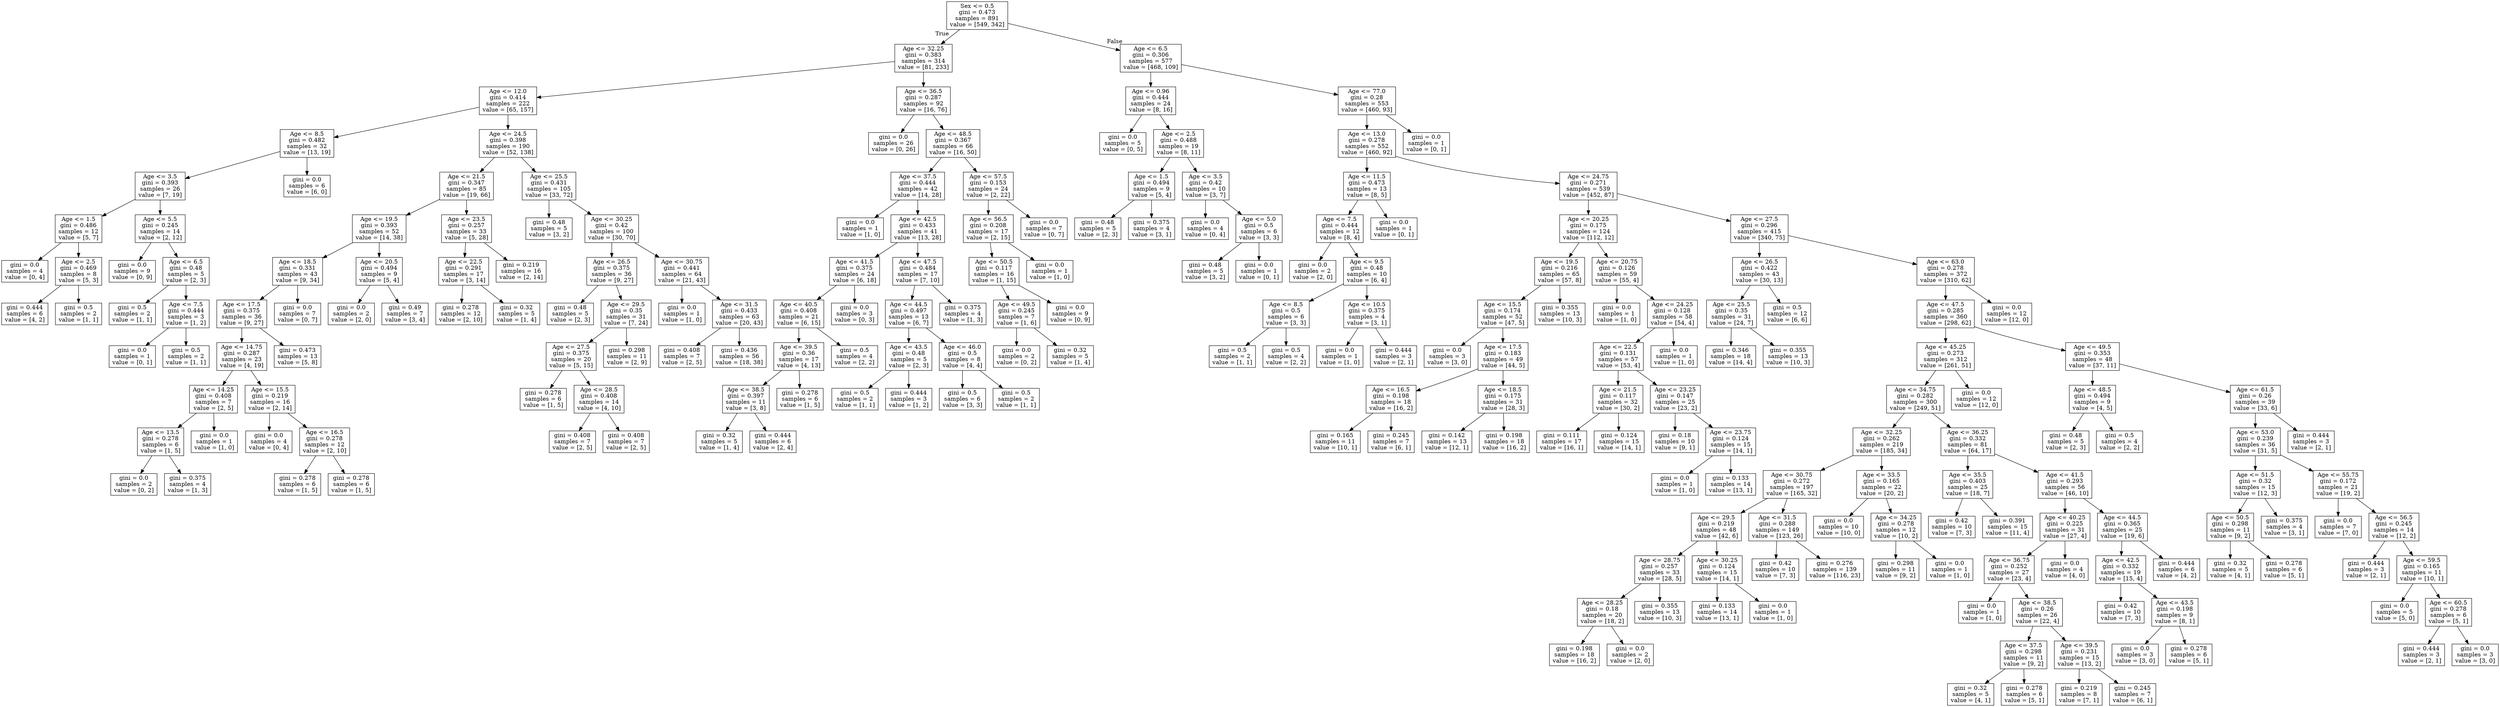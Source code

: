digraph Tree {
node [shape=box] ;
0 [label="Sex <= 0.5\ngini = 0.473\nsamples = 891\nvalue = [549, 342]"] ;
1 [label="Age <= 32.25\ngini = 0.383\nsamples = 314\nvalue = [81, 233]"] ;
0 -> 1 [labeldistance=2.5, labelangle=45, headlabel="True"] ;
2 [label="Age <= 12.0\ngini = 0.414\nsamples = 222\nvalue = [65, 157]"] ;
1 -> 2 ;
3 [label="Age <= 8.5\ngini = 0.482\nsamples = 32\nvalue = [13, 19]"] ;
2 -> 3 ;
4 [label="Age <= 3.5\ngini = 0.393\nsamples = 26\nvalue = [7, 19]"] ;
3 -> 4 ;
5 [label="Age <= 1.5\ngini = 0.486\nsamples = 12\nvalue = [5, 7]"] ;
4 -> 5 ;
6 [label="gini = 0.0\nsamples = 4\nvalue = [0, 4]"] ;
5 -> 6 ;
7 [label="Age <= 2.5\ngini = 0.469\nsamples = 8\nvalue = [5, 3]"] ;
5 -> 7 ;
8 [label="gini = 0.444\nsamples = 6\nvalue = [4, 2]"] ;
7 -> 8 ;
9 [label="gini = 0.5\nsamples = 2\nvalue = [1, 1]"] ;
7 -> 9 ;
10 [label="Age <= 5.5\ngini = 0.245\nsamples = 14\nvalue = [2, 12]"] ;
4 -> 10 ;
11 [label="gini = 0.0\nsamples = 9\nvalue = [0, 9]"] ;
10 -> 11 ;
12 [label="Age <= 6.5\ngini = 0.48\nsamples = 5\nvalue = [2, 3]"] ;
10 -> 12 ;
13 [label="gini = 0.5\nsamples = 2\nvalue = [1, 1]"] ;
12 -> 13 ;
14 [label="Age <= 7.5\ngini = 0.444\nsamples = 3\nvalue = [1, 2]"] ;
12 -> 14 ;
15 [label="gini = 0.0\nsamples = 1\nvalue = [0, 1]"] ;
14 -> 15 ;
16 [label="gini = 0.5\nsamples = 2\nvalue = [1, 1]"] ;
14 -> 16 ;
17 [label="gini = 0.0\nsamples = 6\nvalue = [6, 0]"] ;
3 -> 17 ;
18 [label="Age <= 24.5\ngini = 0.398\nsamples = 190\nvalue = [52, 138]"] ;
2 -> 18 ;
19 [label="Age <= 21.5\ngini = 0.347\nsamples = 85\nvalue = [19, 66]"] ;
18 -> 19 ;
20 [label="Age <= 19.5\ngini = 0.393\nsamples = 52\nvalue = [14, 38]"] ;
19 -> 20 ;
21 [label="Age <= 18.5\ngini = 0.331\nsamples = 43\nvalue = [9, 34]"] ;
20 -> 21 ;
22 [label="Age <= 17.5\ngini = 0.375\nsamples = 36\nvalue = [9, 27]"] ;
21 -> 22 ;
23 [label="Age <= 14.75\ngini = 0.287\nsamples = 23\nvalue = [4, 19]"] ;
22 -> 23 ;
24 [label="Age <= 14.25\ngini = 0.408\nsamples = 7\nvalue = [2, 5]"] ;
23 -> 24 ;
25 [label="Age <= 13.5\ngini = 0.278\nsamples = 6\nvalue = [1, 5]"] ;
24 -> 25 ;
26 [label="gini = 0.0\nsamples = 2\nvalue = [0, 2]"] ;
25 -> 26 ;
27 [label="gini = 0.375\nsamples = 4\nvalue = [1, 3]"] ;
25 -> 27 ;
28 [label="gini = 0.0\nsamples = 1\nvalue = [1, 0]"] ;
24 -> 28 ;
29 [label="Age <= 15.5\ngini = 0.219\nsamples = 16\nvalue = [2, 14]"] ;
23 -> 29 ;
30 [label="gini = 0.0\nsamples = 4\nvalue = [0, 4]"] ;
29 -> 30 ;
31 [label="Age <= 16.5\ngini = 0.278\nsamples = 12\nvalue = [2, 10]"] ;
29 -> 31 ;
32 [label="gini = 0.278\nsamples = 6\nvalue = [1, 5]"] ;
31 -> 32 ;
33 [label="gini = 0.278\nsamples = 6\nvalue = [1, 5]"] ;
31 -> 33 ;
34 [label="gini = 0.473\nsamples = 13\nvalue = [5, 8]"] ;
22 -> 34 ;
35 [label="gini = 0.0\nsamples = 7\nvalue = [0, 7]"] ;
21 -> 35 ;
36 [label="Age <= 20.5\ngini = 0.494\nsamples = 9\nvalue = [5, 4]"] ;
20 -> 36 ;
37 [label="gini = 0.0\nsamples = 2\nvalue = [2, 0]"] ;
36 -> 37 ;
38 [label="gini = 0.49\nsamples = 7\nvalue = [3, 4]"] ;
36 -> 38 ;
39 [label="Age <= 23.5\ngini = 0.257\nsamples = 33\nvalue = [5, 28]"] ;
19 -> 39 ;
40 [label="Age <= 22.5\ngini = 0.291\nsamples = 17\nvalue = [3, 14]"] ;
39 -> 40 ;
41 [label="gini = 0.278\nsamples = 12\nvalue = [2, 10]"] ;
40 -> 41 ;
42 [label="gini = 0.32\nsamples = 5\nvalue = [1, 4]"] ;
40 -> 42 ;
43 [label="gini = 0.219\nsamples = 16\nvalue = [2, 14]"] ;
39 -> 43 ;
44 [label="Age <= 25.5\ngini = 0.431\nsamples = 105\nvalue = [33, 72]"] ;
18 -> 44 ;
45 [label="gini = 0.48\nsamples = 5\nvalue = [3, 2]"] ;
44 -> 45 ;
46 [label="Age <= 30.25\ngini = 0.42\nsamples = 100\nvalue = [30, 70]"] ;
44 -> 46 ;
47 [label="Age <= 26.5\ngini = 0.375\nsamples = 36\nvalue = [9, 27]"] ;
46 -> 47 ;
48 [label="gini = 0.48\nsamples = 5\nvalue = [2, 3]"] ;
47 -> 48 ;
49 [label="Age <= 29.5\ngini = 0.35\nsamples = 31\nvalue = [7, 24]"] ;
47 -> 49 ;
50 [label="Age <= 27.5\ngini = 0.375\nsamples = 20\nvalue = [5, 15]"] ;
49 -> 50 ;
51 [label="gini = 0.278\nsamples = 6\nvalue = [1, 5]"] ;
50 -> 51 ;
52 [label="Age <= 28.5\ngini = 0.408\nsamples = 14\nvalue = [4, 10]"] ;
50 -> 52 ;
53 [label="gini = 0.408\nsamples = 7\nvalue = [2, 5]"] ;
52 -> 53 ;
54 [label="gini = 0.408\nsamples = 7\nvalue = [2, 5]"] ;
52 -> 54 ;
55 [label="gini = 0.298\nsamples = 11\nvalue = [2, 9]"] ;
49 -> 55 ;
56 [label="Age <= 30.75\ngini = 0.441\nsamples = 64\nvalue = [21, 43]"] ;
46 -> 56 ;
57 [label="gini = 0.0\nsamples = 1\nvalue = [1, 0]"] ;
56 -> 57 ;
58 [label="Age <= 31.5\ngini = 0.433\nsamples = 63\nvalue = [20, 43]"] ;
56 -> 58 ;
59 [label="gini = 0.408\nsamples = 7\nvalue = [2, 5]"] ;
58 -> 59 ;
60 [label="gini = 0.436\nsamples = 56\nvalue = [18, 38]"] ;
58 -> 60 ;
61 [label="Age <= 36.5\ngini = 0.287\nsamples = 92\nvalue = [16, 76]"] ;
1 -> 61 ;
62 [label="gini = 0.0\nsamples = 26\nvalue = [0, 26]"] ;
61 -> 62 ;
63 [label="Age <= 48.5\ngini = 0.367\nsamples = 66\nvalue = [16, 50]"] ;
61 -> 63 ;
64 [label="Age <= 37.5\ngini = 0.444\nsamples = 42\nvalue = [14, 28]"] ;
63 -> 64 ;
65 [label="gini = 0.0\nsamples = 1\nvalue = [1, 0]"] ;
64 -> 65 ;
66 [label="Age <= 42.5\ngini = 0.433\nsamples = 41\nvalue = [13, 28]"] ;
64 -> 66 ;
67 [label="Age <= 41.5\ngini = 0.375\nsamples = 24\nvalue = [6, 18]"] ;
66 -> 67 ;
68 [label="Age <= 40.5\ngini = 0.408\nsamples = 21\nvalue = [6, 15]"] ;
67 -> 68 ;
69 [label="Age <= 39.5\ngini = 0.36\nsamples = 17\nvalue = [4, 13]"] ;
68 -> 69 ;
70 [label="Age <= 38.5\ngini = 0.397\nsamples = 11\nvalue = [3, 8]"] ;
69 -> 70 ;
71 [label="gini = 0.32\nsamples = 5\nvalue = [1, 4]"] ;
70 -> 71 ;
72 [label="gini = 0.444\nsamples = 6\nvalue = [2, 4]"] ;
70 -> 72 ;
73 [label="gini = 0.278\nsamples = 6\nvalue = [1, 5]"] ;
69 -> 73 ;
74 [label="gini = 0.5\nsamples = 4\nvalue = [2, 2]"] ;
68 -> 74 ;
75 [label="gini = 0.0\nsamples = 3\nvalue = [0, 3]"] ;
67 -> 75 ;
76 [label="Age <= 47.5\ngini = 0.484\nsamples = 17\nvalue = [7, 10]"] ;
66 -> 76 ;
77 [label="Age <= 44.5\ngini = 0.497\nsamples = 13\nvalue = [6, 7]"] ;
76 -> 77 ;
78 [label="Age <= 43.5\ngini = 0.48\nsamples = 5\nvalue = [2, 3]"] ;
77 -> 78 ;
79 [label="gini = 0.5\nsamples = 2\nvalue = [1, 1]"] ;
78 -> 79 ;
80 [label="gini = 0.444\nsamples = 3\nvalue = [1, 2]"] ;
78 -> 80 ;
81 [label="Age <= 46.0\ngini = 0.5\nsamples = 8\nvalue = [4, 4]"] ;
77 -> 81 ;
82 [label="gini = 0.5\nsamples = 6\nvalue = [3, 3]"] ;
81 -> 82 ;
83 [label="gini = 0.5\nsamples = 2\nvalue = [1, 1]"] ;
81 -> 83 ;
84 [label="gini = 0.375\nsamples = 4\nvalue = [1, 3]"] ;
76 -> 84 ;
85 [label="Age <= 57.5\ngini = 0.153\nsamples = 24\nvalue = [2, 22]"] ;
63 -> 85 ;
86 [label="Age <= 56.5\ngini = 0.208\nsamples = 17\nvalue = [2, 15]"] ;
85 -> 86 ;
87 [label="Age <= 50.5\ngini = 0.117\nsamples = 16\nvalue = [1, 15]"] ;
86 -> 87 ;
88 [label="Age <= 49.5\ngini = 0.245\nsamples = 7\nvalue = [1, 6]"] ;
87 -> 88 ;
89 [label="gini = 0.0\nsamples = 2\nvalue = [0, 2]"] ;
88 -> 89 ;
90 [label="gini = 0.32\nsamples = 5\nvalue = [1, 4]"] ;
88 -> 90 ;
91 [label="gini = 0.0\nsamples = 9\nvalue = [0, 9]"] ;
87 -> 91 ;
92 [label="gini = 0.0\nsamples = 1\nvalue = [1, 0]"] ;
86 -> 92 ;
93 [label="gini = 0.0\nsamples = 7\nvalue = [0, 7]"] ;
85 -> 93 ;
94 [label="Age <= 6.5\ngini = 0.306\nsamples = 577\nvalue = [468, 109]"] ;
0 -> 94 [labeldistance=2.5, labelangle=-45, headlabel="False"] ;
95 [label="Age <= 0.96\ngini = 0.444\nsamples = 24\nvalue = [8, 16]"] ;
94 -> 95 ;
96 [label="gini = 0.0\nsamples = 5\nvalue = [0, 5]"] ;
95 -> 96 ;
97 [label="Age <= 2.5\ngini = 0.488\nsamples = 19\nvalue = [8, 11]"] ;
95 -> 97 ;
98 [label="Age <= 1.5\ngini = 0.494\nsamples = 9\nvalue = [5, 4]"] ;
97 -> 98 ;
99 [label="gini = 0.48\nsamples = 5\nvalue = [2, 3]"] ;
98 -> 99 ;
100 [label="gini = 0.375\nsamples = 4\nvalue = [3, 1]"] ;
98 -> 100 ;
101 [label="Age <= 3.5\ngini = 0.42\nsamples = 10\nvalue = [3, 7]"] ;
97 -> 101 ;
102 [label="gini = 0.0\nsamples = 4\nvalue = [0, 4]"] ;
101 -> 102 ;
103 [label="Age <= 5.0\ngini = 0.5\nsamples = 6\nvalue = [3, 3]"] ;
101 -> 103 ;
104 [label="gini = 0.48\nsamples = 5\nvalue = [3, 2]"] ;
103 -> 104 ;
105 [label="gini = 0.0\nsamples = 1\nvalue = [0, 1]"] ;
103 -> 105 ;
106 [label="Age <= 77.0\ngini = 0.28\nsamples = 553\nvalue = [460, 93]"] ;
94 -> 106 ;
107 [label="Age <= 13.0\ngini = 0.278\nsamples = 552\nvalue = [460, 92]"] ;
106 -> 107 ;
108 [label="Age <= 11.5\ngini = 0.473\nsamples = 13\nvalue = [8, 5]"] ;
107 -> 108 ;
109 [label="Age <= 7.5\ngini = 0.444\nsamples = 12\nvalue = [8, 4]"] ;
108 -> 109 ;
110 [label="gini = 0.0\nsamples = 2\nvalue = [2, 0]"] ;
109 -> 110 ;
111 [label="Age <= 9.5\ngini = 0.48\nsamples = 10\nvalue = [6, 4]"] ;
109 -> 111 ;
112 [label="Age <= 8.5\ngini = 0.5\nsamples = 6\nvalue = [3, 3]"] ;
111 -> 112 ;
113 [label="gini = 0.5\nsamples = 2\nvalue = [1, 1]"] ;
112 -> 113 ;
114 [label="gini = 0.5\nsamples = 4\nvalue = [2, 2]"] ;
112 -> 114 ;
115 [label="Age <= 10.5\ngini = 0.375\nsamples = 4\nvalue = [3, 1]"] ;
111 -> 115 ;
116 [label="gini = 0.0\nsamples = 1\nvalue = [1, 0]"] ;
115 -> 116 ;
117 [label="gini = 0.444\nsamples = 3\nvalue = [2, 1]"] ;
115 -> 117 ;
118 [label="gini = 0.0\nsamples = 1\nvalue = [0, 1]"] ;
108 -> 118 ;
119 [label="Age <= 24.75\ngini = 0.271\nsamples = 539\nvalue = [452, 87]"] ;
107 -> 119 ;
120 [label="Age <= 20.25\ngini = 0.175\nsamples = 124\nvalue = [112, 12]"] ;
119 -> 120 ;
121 [label="Age <= 19.5\ngini = 0.216\nsamples = 65\nvalue = [57, 8]"] ;
120 -> 121 ;
122 [label="Age <= 15.5\ngini = 0.174\nsamples = 52\nvalue = [47, 5]"] ;
121 -> 122 ;
123 [label="gini = 0.0\nsamples = 3\nvalue = [3, 0]"] ;
122 -> 123 ;
124 [label="Age <= 17.5\ngini = 0.183\nsamples = 49\nvalue = [44, 5]"] ;
122 -> 124 ;
125 [label="Age <= 16.5\ngini = 0.198\nsamples = 18\nvalue = [16, 2]"] ;
124 -> 125 ;
126 [label="gini = 0.165\nsamples = 11\nvalue = [10, 1]"] ;
125 -> 126 ;
127 [label="gini = 0.245\nsamples = 7\nvalue = [6, 1]"] ;
125 -> 127 ;
128 [label="Age <= 18.5\ngini = 0.175\nsamples = 31\nvalue = [28, 3]"] ;
124 -> 128 ;
129 [label="gini = 0.142\nsamples = 13\nvalue = [12, 1]"] ;
128 -> 129 ;
130 [label="gini = 0.198\nsamples = 18\nvalue = [16, 2]"] ;
128 -> 130 ;
131 [label="gini = 0.355\nsamples = 13\nvalue = [10, 3]"] ;
121 -> 131 ;
132 [label="Age <= 20.75\ngini = 0.126\nsamples = 59\nvalue = [55, 4]"] ;
120 -> 132 ;
133 [label="gini = 0.0\nsamples = 1\nvalue = [1, 0]"] ;
132 -> 133 ;
134 [label="Age <= 24.25\ngini = 0.128\nsamples = 58\nvalue = [54, 4]"] ;
132 -> 134 ;
135 [label="Age <= 22.5\ngini = 0.131\nsamples = 57\nvalue = [53, 4]"] ;
134 -> 135 ;
136 [label="Age <= 21.5\ngini = 0.117\nsamples = 32\nvalue = [30, 2]"] ;
135 -> 136 ;
137 [label="gini = 0.111\nsamples = 17\nvalue = [16, 1]"] ;
136 -> 137 ;
138 [label="gini = 0.124\nsamples = 15\nvalue = [14, 1]"] ;
136 -> 138 ;
139 [label="Age <= 23.25\ngini = 0.147\nsamples = 25\nvalue = [23, 2]"] ;
135 -> 139 ;
140 [label="gini = 0.18\nsamples = 10\nvalue = [9, 1]"] ;
139 -> 140 ;
141 [label="Age <= 23.75\ngini = 0.124\nsamples = 15\nvalue = [14, 1]"] ;
139 -> 141 ;
142 [label="gini = 0.0\nsamples = 1\nvalue = [1, 0]"] ;
141 -> 142 ;
143 [label="gini = 0.133\nsamples = 14\nvalue = [13, 1]"] ;
141 -> 143 ;
144 [label="gini = 0.0\nsamples = 1\nvalue = [1, 0]"] ;
134 -> 144 ;
145 [label="Age <= 27.5\ngini = 0.296\nsamples = 415\nvalue = [340, 75]"] ;
119 -> 145 ;
146 [label="Age <= 26.5\ngini = 0.422\nsamples = 43\nvalue = [30, 13]"] ;
145 -> 146 ;
147 [label="Age <= 25.5\ngini = 0.35\nsamples = 31\nvalue = [24, 7]"] ;
146 -> 147 ;
148 [label="gini = 0.346\nsamples = 18\nvalue = [14, 4]"] ;
147 -> 148 ;
149 [label="gini = 0.355\nsamples = 13\nvalue = [10, 3]"] ;
147 -> 149 ;
150 [label="gini = 0.5\nsamples = 12\nvalue = [6, 6]"] ;
146 -> 150 ;
151 [label="Age <= 63.0\ngini = 0.278\nsamples = 372\nvalue = [310, 62]"] ;
145 -> 151 ;
152 [label="Age <= 47.5\ngini = 0.285\nsamples = 360\nvalue = [298, 62]"] ;
151 -> 152 ;
153 [label="Age <= 45.25\ngini = 0.273\nsamples = 312\nvalue = [261, 51]"] ;
152 -> 153 ;
154 [label="Age <= 34.75\ngini = 0.282\nsamples = 300\nvalue = [249, 51]"] ;
153 -> 154 ;
155 [label="Age <= 32.25\ngini = 0.262\nsamples = 219\nvalue = [185, 34]"] ;
154 -> 155 ;
156 [label="Age <= 30.75\ngini = 0.272\nsamples = 197\nvalue = [165, 32]"] ;
155 -> 156 ;
157 [label="Age <= 29.5\ngini = 0.219\nsamples = 48\nvalue = [42, 6]"] ;
156 -> 157 ;
158 [label="Age <= 28.75\ngini = 0.257\nsamples = 33\nvalue = [28, 5]"] ;
157 -> 158 ;
159 [label="Age <= 28.25\ngini = 0.18\nsamples = 20\nvalue = [18, 2]"] ;
158 -> 159 ;
160 [label="gini = 0.198\nsamples = 18\nvalue = [16, 2]"] ;
159 -> 160 ;
161 [label="gini = 0.0\nsamples = 2\nvalue = [2, 0]"] ;
159 -> 161 ;
162 [label="gini = 0.355\nsamples = 13\nvalue = [10, 3]"] ;
158 -> 162 ;
163 [label="Age <= 30.25\ngini = 0.124\nsamples = 15\nvalue = [14, 1]"] ;
157 -> 163 ;
164 [label="gini = 0.133\nsamples = 14\nvalue = [13, 1]"] ;
163 -> 164 ;
165 [label="gini = 0.0\nsamples = 1\nvalue = [1, 0]"] ;
163 -> 165 ;
166 [label="Age <= 31.5\ngini = 0.288\nsamples = 149\nvalue = [123, 26]"] ;
156 -> 166 ;
167 [label="gini = 0.42\nsamples = 10\nvalue = [7, 3]"] ;
166 -> 167 ;
168 [label="gini = 0.276\nsamples = 139\nvalue = [116, 23]"] ;
166 -> 168 ;
169 [label="Age <= 33.5\ngini = 0.165\nsamples = 22\nvalue = [20, 2]"] ;
155 -> 169 ;
170 [label="gini = 0.0\nsamples = 10\nvalue = [10, 0]"] ;
169 -> 170 ;
171 [label="Age <= 34.25\ngini = 0.278\nsamples = 12\nvalue = [10, 2]"] ;
169 -> 171 ;
172 [label="gini = 0.298\nsamples = 11\nvalue = [9, 2]"] ;
171 -> 172 ;
173 [label="gini = 0.0\nsamples = 1\nvalue = [1, 0]"] ;
171 -> 173 ;
174 [label="Age <= 36.25\ngini = 0.332\nsamples = 81\nvalue = [64, 17]"] ;
154 -> 174 ;
175 [label="Age <= 35.5\ngini = 0.403\nsamples = 25\nvalue = [18, 7]"] ;
174 -> 175 ;
176 [label="gini = 0.42\nsamples = 10\nvalue = [7, 3]"] ;
175 -> 176 ;
177 [label="gini = 0.391\nsamples = 15\nvalue = [11, 4]"] ;
175 -> 177 ;
178 [label="Age <= 41.5\ngini = 0.293\nsamples = 56\nvalue = [46, 10]"] ;
174 -> 178 ;
179 [label="Age <= 40.25\ngini = 0.225\nsamples = 31\nvalue = [27, 4]"] ;
178 -> 179 ;
180 [label="Age <= 36.75\ngini = 0.252\nsamples = 27\nvalue = [23, 4]"] ;
179 -> 180 ;
181 [label="gini = 0.0\nsamples = 1\nvalue = [1, 0]"] ;
180 -> 181 ;
182 [label="Age <= 38.5\ngini = 0.26\nsamples = 26\nvalue = [22, 4]"] ;
180 -> 182 ;
183 [label="Age <= 37.5\ngini = 0.298\nsamples = 11\nvalue = [9, 2]"] ;
182 -> 183 ;
184 [label="gini = 0.32\nsamples = 5\nvalue = [4, 1]"] ;
183 -> 184 ;
185 [label="gini = 0.278\nsamples = 6\nvalue = [5, 1]"] ;
183 -> 185 ;
186 [label="Age <= 39.5\ngini = 0.231\nsamples = 15\nvalue = [13, 2]"] ;
182 -> 186 ;
187 [label="gini = 0.219\nsamples = 8\nvalue = [7, 1]"] ;
186 -> 187 ;
188 [label="gini = 0.245\nsamples = 7\nvalue = [6, 1]"] ;
186 -> 188 ;
189 [label="gini = 0.0\nsamples = 4\nvalue = [4, 0]"] ;
179 -> 189 ;
190 [label="Age <= 44.5\ngini = 0.365\nsamples = 25\nvalue = [19, 6]"] ;
178 -> 190 ;
191 [label="Age <= 42.5\ngini = 0.332\nsamples = 19\nvalue = [15, 4]"] ;
190 -> 191 ;
192 [label="gini = 0.42\nsamples = 10\nvalue = [7, 3]"] ;
191 -> 192 ;
193 [label="Age <= 43.5\ngini = 0.198\nsamples = 9\nvalue = [8, 1]"] ;
191 -> 193 ;
194 [label="gini = 0.0\nsamples = 3\nvalue = [3, 0]"] ;
193 -> 194 ;
195 [label="gini = 0.278\nsamples = 6\nvalue = [5, 1]"] ;
193 -> 195 ;
196 [label="gini = 0.444\nsamples = 6\nvalue = [4, 2]"] ;
190 -> 196 ;
197 [label="gini = 0.0\nsamples = 12\nvalue = [12, 0]"] ;
153 -> 197 ;
198 [label="Age <= 49.5\ngini = 0.353\nsamples = 48\nvalue = [37, 11]"] ;
152 -> 198 ;
199 [label="Age <= 48.5\ngini = 0.494\nsamples = 9\nvalue = [4, 5]"] ;
198 -> 199 ;
200 [label="gini = 0.48\nsamples = 5\nvalue = [2, 3]"] ;
199 -> 200 ;
201 [label="gini = 0.5\nsamples = 4\nvalue = [2, 2]"] ;
199 -> 201 ;
202 [label="Age <= 61.5\ngini = 0.26\nsamples = 39\nvalue = [33, 6]"] ;
198 -> 202 ;
203 [label="Age <= 53.0\ngini = 0.239\nsamples = 36\nvalue = [31, 5]"] ;
202 -> 203 ;
204 [label="Age <= 51.5\ngini = 0.32\nsamples = 15\nvalue = [12, 3]"] ;
203 -> 204 ;
205 [label="Age <= 50.5\ngini = 0.298\nsamples = 11\nvalue = [9, 2]"] ;
204 -> 205 ;
206 [label="gini = 0.32\nsamples = 5\nvalue = [4, 1]"] ;
205 -> 206 ;
207 [label="gini = 0.278\nsamples = 6\nvalue = [5, 1]"] ;
205 -> 207 ;
208 [label="gini = 0.375\nsamples = 4\nvalue = [3, 1]"] ;
204 -> 208 ;
209 [label="Age <= 55.75\ngini = 0.172\nsamples = 21\nvalue = [19, 2]"] ;
203 -> 209 ;
210 [label="gini = 0.0\nsamples = 7\nvalue = [7, 0]"] ;
209 -> 210 ;
211 [label="Age <= 56.5\ngini = 0.245\nsamples = 14\nvalue = [12, 2]"] ;
209 -> 211 ;
212 [label="gini = 0.444\nsamples = 3\nvalue = [2, 1]"] ;
211 -> 212 ;
213 [label="Age <= 59.5\ngini = 0.165\nsamples = 11\nvalue = [10, 1]"] ;
211 -> 213 ;
214 [label="gini = 0.0\nsamples = 5\nvalue = [5, 0]"] ;
213 -> 214 ;
215 [label="Age <= 60.5\ngini = 0.278\nsamples = 6\nvalue = [5, 1]"] ;
213 -> 215 ;
216 [label="gini = 0.444\nsamples = 3\nvalue = [2, 1]"] ;
215 -> 216 ;
217 [label="gini = 0.0\nsamples = 3\nvalue = [3, 0]"] ;
215 -> 217 ;
218 [label="gini = 0.444\nsamples = 3\nvalue = [2, 1]"] ;
202 -> 218 ;
219 [label="gini = 0.0\nsamples = 12\nvalue = [12, 0]"] ;
151 -> 219 ;
220 [label="gini = 0.0\nsamples = 1\nvalue = [0, 1]"] ;
106 -> 220 ;
}
